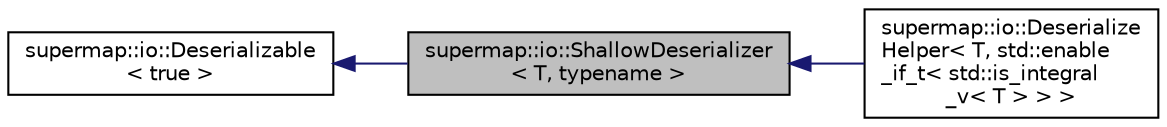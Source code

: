 digraph "supermap::io::ShallowDeserializer&lt; T, typename &gt;"
{
 // LATEX_PDF_SIZE
  edge [fontname="Helvetica",fontsize="10",labelfontname="Helvetica",labelfontsize="10"];
  node [fontname="Helvetica",fontsize="10",shape=record];
  rankdir="LR";
  Node1 [label="supermap::io::ShallowDeserializer\l\< T, typename \>",height=0.2,width=0.4,color="black", fillcolor="grey75", style="filled", fontcolor="black",tooltip="Template for DeserializeHelper which deserializes object shallowly."];
  Node2 -> Node1 [dir="back",color="midnightblue",fontsize="10",style="solid",fontname="Helvetica"];
  Node2 [label="supermap::io::Deserializable\l\< true \>",height=0.2,width=0.4,color="black", fillcolor="white", style="filled",URL="$structsupermap_1_1io_1_1Deserializable.html",tooltip=" "];
  Node1 -> Node3 [dir="back",color="midnightblue",fontsize="10",style="solid",fontname="Helvetica"];
  Node3 [label="supermap::io::Deserialize\lHelper\< T, std::enable\l_if_t\< std::is_integral\l_v\< T \> \> \>",height=0.2,width=0.4,color="black", fillcolor="white", style="filled",URL="$structsupermap_1_1io_1_1DeserializeHelper_3_01T_00_01std_1_1enable__if__t_3_01std_1_1is__integral__v_3_01T_01_4_01_4_01_4.html",tooltip="Default DeserializeHelper for all integral types."];
}
